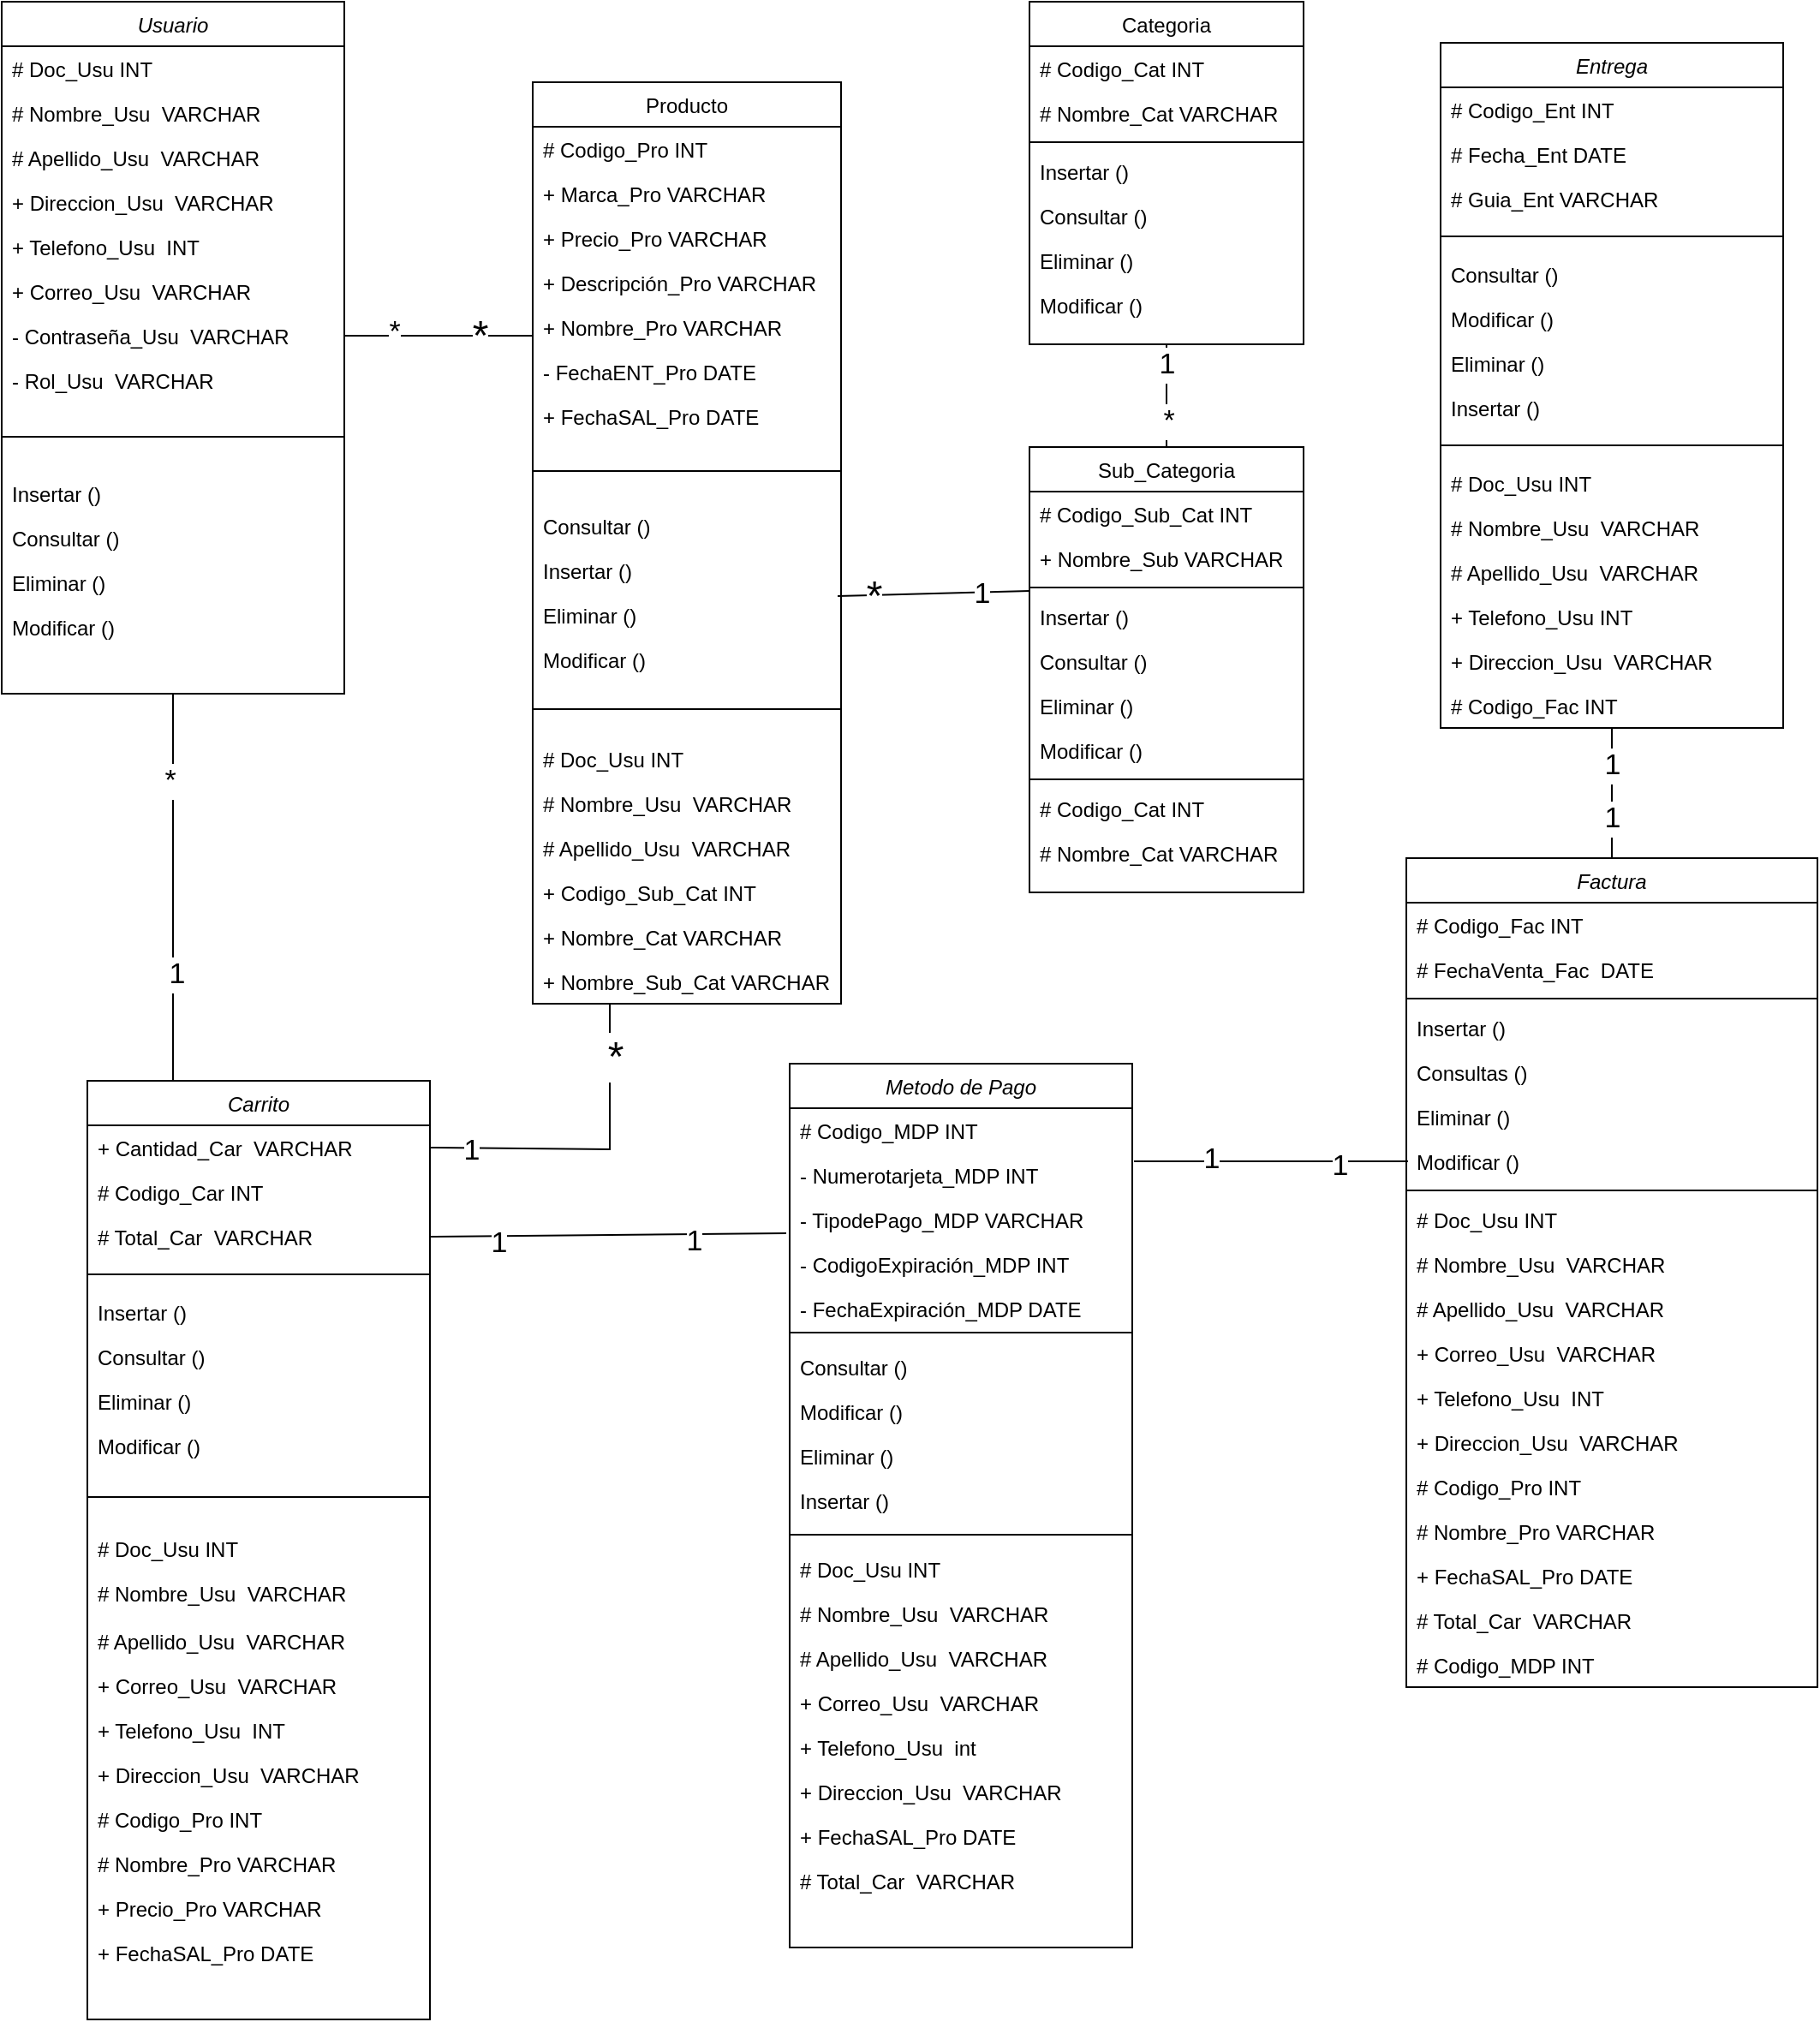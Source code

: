 <mxfile version="20.8.16" type="device"><diagram id="C5RBs43oDa-KdzZeNtuy" name="Page-1"><mxGraphModel dx="1418" dy="828" grid="1" gridSize="10" guides="1" tooltips="1" connect="1" arrows="1" fold="1" page="1" pageScale="1" pageWidth="2339" pageHeight="3300" math="0" shadow="0"><root><mxCell id="WIyWlLk6GJQsqaUBKTNV-0"/><mxCell id="WIyWlLk6GJQsqaUBKTNV-1" parent="WIyWlLk6GJQsqaUBKTNV-0"/><mxCell id="zkfFHV4jXpPFQw0GAbJ--0" value="Usuario" style="swimlane;fontStyle=2;align=center;verticalAlign=top;childLayout=stackLayout;horizontal=1;startSize=26;horizontalStack=0;resizeParent=1;resizeLast=0;collapsible=1;marginBottom=0;rounded=0;shadow=0;strokeWidth=1;" parent="WIyWlLk6GJQsqaUBKTNV-1" vertex="1"><mxGeometry x="60" y="10" width="200" height="404" as="geometry"><mxRectangle x="230" y="140" width="160" height="26" as="alternateBounds"/></mxGeometry></mxCell><mxCell id="zkfFHV4jXpPFQw0GAbJ--1" value="# Doc_Usu INT" style="text;align=left;verticalAlign=top;spacingLeft=4;spacingRight=4;overflow=hidden;rotatable=0;points=[[0,0.5],[1,0.5]];portConstraint=eastwest;" parent="zkfFHV4jXpPFQw0GAbJ--0" vertex="1"><mxGeometry y="26" width="200" height="26" as="geometry"/></mxCell><mxCell id="jOX8B1E6yKh5dsAMCE3R-0" value="# Nombre_Usu  VARCHAR" style="text;align=left;verticalAlign=top;spacingLeft=4;spacingRight=4;overflow=hidden;rotatable=0;points=[[0,0.5],[1,0.5]];portConstraint=eastwest;rounded=0;shadow=0;html=0;" parent="zkfFHV4jXpPFQw0GAbJ--0" vertex="1"><mxGeometry y="52" width="200" height="26" as="geometry"/></mxCell><mxCell id="zkfFHV4jXpPFQw0GAbJ--2" value="# Apellido_Usu  VARCHAR" style="text;align=left;verticalAlign=top;spacingLeft=4;spacingRight=4;overflow=hidden;rotatable=0;points=[[0,0.5],[1,0.5]];portConstraint=eastwest;rounded=0;shadow=0;html=0;" parent="zkfFHV4jXpPFQw0GAbJ--0" vertex="1"><mxGeometry y="78" width="200" height="26" as="geometry"/></mxCell><mxCell id="jOX8B1E6yKh5dsAMCE3R-1" value="+ Direccion_Usu  VARCHAR" style="text;align=left;verticalAlign=top;spacingLeft=4;spacingRight=4;overflow=hidden;rotatable=0;points=[[0,0.5],[1,0.5]];portConstraint=eastwest;rounded=0;shadow=0;html=0;" parent="zkfFHV4jXpPFQw0GAbJ--0" vertex="1"><mxGeometry y="104" width="200" height="26" as="geometry"/></mxCell><mxCell id="jOX8B1E6yKh5dsAMCE3R-9" value="+ Telefono_Usu  INT" style="text;align=left;verticalAlign=top;spacingLeft=4;spacingRight=4;overflow=hidden;rotatable=0;points=[[0,0.5],[1,0.5]];portConstraint=eastwest;rounded=0;shadow=0;html=0;" parent="zkfFHV4jXpPFQw0GAbJ--0" vertex="1"><mxGeometry y="130" width="200" height="26" as="geometry"/></mxCell><mxCell id="jOX8B1E6yKh5dsAMCE3R-6" value="+ Correo_Usu  VARCHAR" style="text;align=left;verticalAlign=top;spacingLeft=4;spacingRight=4;overflow=hidden;rotatable=0;points=[[0,0.5],[1,0.5]];portConstraint=eastwest;rounded=0;shadow=0;html=0;" parent="zkfFHV4jXpPFQw0GAbJ--0" vertex="1"><mxGeometry y="156" width="200" height="26" as="geometry"/></mxCell><mxCell id="jOX8B1E6yKh5dsAMCE3R-8" value="- Contraseña_Usu  VARCHAR" style="text;align=left;verticalAlign=top;spacingLeft=4;spacingRight=4;overflow=hidden;rotatable=0;points=[[0,0.5],[1,0.5]];portConstraint=eastwest;rounded=0;shadow=0;html=0;" parent="zkfFHV4jXpPFQw0GAbJ--0" vertex="1"><mxGeometry y="182" width="200" height="26" as="geometry"/></mxCell><mxCell id="jOX8B1E6yKh5dsAMCE3R-7" value="- Rol_Usu  VARCHAR" style="text;align=left;verticalAlign=top;spacingLeft=4;spacingRight=4;overflow=hidden;rotatable=0;points=[[0,0.5],[1,0.5]];portConstraint=eastwest;rounded=0;shadow=0;html=0;" parent="zkfFHV4jXpPFQw0GAbJ--0" vertex="1"><mxGeometry y="208" width="200" height="26" as="geometry"/></mxCell><mxCell id="zkfFHV4jXpPFQw0GAbJ--4" value="" style="line;html=1;strokeWidth=1;align=left;verticalAlign=middle;spacingTop=-1;spacingLeft=3;spacingRight=3;rotatable=0;labelPosition=right;points=[];portConstraint=eastwest;" parent="zkfFHV4jXpPFQw0GAbJ--0" vertex="1"><mxGeometry y="234" width="200" height="40" as="geometry"/></mxCell><mxCell id="jOX8B1E6yKh5dsAMCE3R-17" value="Insertar ()" style="text;align=left;verticalAlign=top;spacingLeft=4;spacingRight=4;overflow=hidden;rotatable=0;points=[[0,0.5],[1,0.5]];portConstraint=eastwest;rounded=0;shadow=0;html=0;" parent="zkfFHV4jXpPFQw0GAbJ--0" vertex="1"><mxGeometry y="274" width="200" height="26" as="geometry"/></mxCell><mxCell id="jOX8B1E6yKh5dsAMCE3R-18" value="Consultar ()" style="text;align=left;verticalAlign=top;spacingLeft=4;spacingRight=4;overflow=hidden;rotatable=0;points=[[0,0.5],[1,0.5]];portConstraint=eastwest;rounded=0;shadow=0;html=0;" parent="zkfFHV4jXpPFQw0GAbJ--0" vertex="1"><mxGeometry y="300" width="200" height="26" as="geometry"/></mxCell><mxCell id="jOX8B1E6yKh5dsAMCE3R-15" value="Eliminar ()" style="text;align=left;verticalAlign=top;spacingLeft=4;spacingRight=4;overflow=hidden;rotatable=0;points=[[0,0.5],[1,0.5]];portConstraint=eastwest;rounded=0;shadow=0;html=0;" parent="zkfFHV4jXpPFQw0GAbJ--0" vertex="1"><mxGeometry y="326" width="200" height="26" as="geometry"/></mxCell><mxCell id="jOX8B1E6yKh5dsAMCE3R-16" value="Modificar ()" style="text;align=left;verticalAlign=top;spacingLeft=4;spacingRight=4;overflow=hidden;rotatable=0;points=[[0,0.5],[1,0.5]];portConstraint=eastwest;rounded=0;shadow=0;html=0;" parent="zkfFHV4jXpPFQw0GAbJ--0" vertex="1"><mxGeometry y="352" width="200" height="26" as="geometry"/></mxCell><mxCell id="zkfFHV4jXpPFQw0GAbJ--17" value="Sub_Categoria" style="swimlane;fontStyle=0;align=center;verticalAlign=top;childLayout=stackLayout;horizontal=1;startSize=26;horizontalStack=0;resizeParent=1;resizeLast=0;collapsible=1;marginBottom=0;rounded=0;shadow=0;strokeWidth=1;" parent="WIyWlLk6GJQsqaUBKTNV-1" vertex="1"><mxGeometry x="660" y="270" width="160" height="260" as="geometry"><mxRectangle x="550" y="140" width="160" height="26" as="alternateBounds"/></mxGeometry></mxCell><mxCell id="zkfFHV4jXpPFQw0GAbJ--18" value="# Codigo_Sub_Cat INT" style="text;align=left;verticalAlign=top;spacingLeft=4;spacingRight=4;overflow=hidden;rotatable=0;points=[[0,0.5],[1,0.5]];portConstraint=eastwest;" parent="zkfFHV4jXpPFQw0GAbJ--17" vertex="1"><mxGeometry y="26" width="160" height="26" as="geometry"/></mxCell><mxCell id="zkfFHV4jXpPFQw0GAbJ--19" value="+ Nombre_Sub VARCHAR" style="text;align=left;verticalAlign=top;spacingLeft=4;spacingRight=4;overflow=hidden;rotatable=0;points=[[0,0.5],[1,0.5]];portConstraint=eastwest;rounded=0;shadow=0;html=0;" parent="zkfFHV4jXpPFQw0GAbJ--17" vertex="1"><mxGeometry y="52" width="160" height="26" as="geometry"/></mxCell><mxCell id="zkfFHV4jXpPFQw0GAbJ--23" value="" style="line;html=1;strokeWidth=1;align=left;verticalAlign=middle;spacingTop=-1;spacingLeft=3;spacingRight=3;rotatable=0;labelPosition=right;points=[];portConstraint=eastwest;" parent="zkfFHV4jXpPFQw0GAbJ--17" vertex="1"><mxGeometry y="78" width="160" height="8" as="geometry"/></mxCell><mxCell id="zkfFHV4jXpPFQw0GAbJ--24" value="Insertar ()" style="text;align=left;verticalAlign=top;spacingLeft=4;spacingRight=4;overflow=hidden;rotatable=0;points=[[0,0.5],[1,0.5]];portConstraint=eastwest;" parent="zkfFHV4jXpPFQw0GAbJ--17" vertex="1"><mxGeometry y="86" width="160" height="26" as="geometry"/></mxCell><mxCell id="zkfFHV4jXpPFQw0GAbJ--25" value="Consultar ()" style="text;align=left;verticalAlign=top;spacingLeft=4;spacingRight=4;overflow=hidden;rotatable=0;points=[[0,0.5],[1,0.5]];portConstraint=eastwest;" parent="zkfFHV4jXpPFQw0GAbJ--17" vertex="1"><mxGeometry y="112" width="160" height="26" as="geometry"/></mxCell><mxCell id="jOX8B1E6yKh5dsAMCE3R-20" value="Eliminar ()" style="text;align=left;verticalAlign=top;spacingLeft=4;spacingRight=4;overflow=hidden;rotatable=0;points=[[0,0.5],[1,0.5]];portConstraint=eastwest;" parent="zkfFHV4jXpPFQw0GAbJ--17" vertex="1"><mxGeometry y="138" width="160" height="26" as="geometry"/></mxCell><mxCell id="jOX8B1E6yKh5dsAMCE3R-21" value="Modificar ()" style="text;align=left;verticalAlign=top;spacingLeft=4;spacingRight=4;overflow=hidden;rotatable=0;points=[[0,0.5],[1,0.5]];portConstraint=eastwest;" parent="zkfFHV4jXpPFQw0GAbJ--17" vertex="1"><mxGeometry y="164" width="160" height="26" as="geometry"/></mxCell><mxCell id="jOX8B1E6yKh5dsAMCE3R-244" value="" style="line;html=1;strokeWidth=1;align=left;verticalAlign=middle;spacingTop=-1;spacingLeft=3;spacingRight=3;rotatable=0;labelPosition=right;points=[];portConstraint=eastwest;" parent="zkfFHV4jXpPFQw0GAbJ--17" vertex="1"><mxGeometry y="190" width="160" height="8" as="geometry"/></mxCell><mxCell id="jOX8B1E6yKh5dsAMCE3R-250" value="# Codigo_Cat INT" style="text;align=left;verticalAlign=top;spacingLeft=4;spacingRight=4;overflow=hidden;rotatable=0;points=[[0,0.5],[1,0.5]];portConstraint=eastwest;" parent="zkfFHV4jXpPFQw0GAbJ--17" vertex="1"><mxGeometry y="198" width="160" height="26" as="geometry"/></mxCell><mxCell id="jOX8B1E6yKh5dsAMCE3R-251" value="# Nombre_Cat VARCHAR" style="text;align=left;verticalAlign=top;spacingLeft=4;spacingRight=4;overflow=hidden;rotatable=0;points=[[0,0.5],[1,0.5]];portConstraint=eastwest;rounded=0;shadow=0;html=0;" parent="zkfFHV4jXpPFQw0GAbJ--17" vertex="1"><mxGeometry y="224" width="160" height="26" as="geometry"/></mxCell><mxCell id="jOX8B1E6yKh5dsAMCE3R-23" value="Producto" style="swimlane;fontStyle=0;align=center;verticalAlign=top;childLayout=stackLayout;horizontal=1;startSize=26;horizontalStack=0;resizeParent=1;resizeLast=0;collapsible=1;marginBottom=0;rounded=0;shadow=0;strokeWidth=1;" parent="WIyWlLk6GJQsqaUBKTNV-1" vertex="1"><mxGeometry x="370" y="57" width="180" height="538" as="geometry"><mxRectangle x="550" y="140" width="160" height="26" as="alternateBounds"/></mxGeometry></mxCell><mxCell id="jOX8B1E6yKh5dsAMCE3R-24" value="# Codigo_Pro INT" style="text;align=left;verticalAlign=top;spacingLeft=4;spacingRight=4;overflow=hidden;rotatable=0;points=[[0,0.5],[1,0.5]];portConstraint=eastwest;" parent="jOX8B1E6yKh5dsAMCE3R-23" vertex="1"><mxGeometry y="26" width="180" height="26" as="geometry"/></mxCell><mxCell id="jOX8B1E6yKh5dsAMCE3R-25" value="+ Marca_Pro VARCHAR" style="text;align=left;verticalAlign=top;spacingLeft=4;spacingRight=4;overflow=hidden;rotatable=0;points=[[0,0.5],[1,0.5]];portConstraint=eastwest;rounded=0;shadow=0;html=0;" parent="jOX8B1E6yKh5dsAMCE3R-23" vertex="1"><mxGeometry y="52" width="180" height="26" as="geometry"/></mxCell><mxCell id="jOX8B1E6yKh5dsAMCE3R-132" value="+ Precio_Pro VARCHAR" style="text;align=left;verticalAlign=top;spacingLeft=4;spacingRight=4;overflow=hidden;rotatable=0;points=[[0,0.5],[1,0.5]];portConstraint=eastwest;rounded=0;shadow=0;html=0;" parent="jOX8B1E6yKh5dsAMCE3R-23" vertex="1"><mxGeometry y="78" width="180" height="26" as="geometry"/></mxCell><mxCell id="jOX8B1E6yKh5dsAMCE3R-133" value="+ Descripción_Pro VARCHAR" style="text;align=left;verticalAlign=top;spacingLeft=4;spacingRight=4;overflow=hidden;rotatable=0;points=[[0,0.5],[1,0.5]];portConstraint=eastwest;rounded=0;shadow=0;html=0;" parent="jOX8B1E6yKh5dsAMCE3R-23" vertex="1"><mxGeometry y="104" width="180" height="26" as="geometry"/></mxCell><mxCell id="8CnTDP2FAJpPbmEVU6To-8" value="+ Nombre_Pro VARCHAR" style="text;align=left;verticalAlign=top;spacingLeft=4;spacingRight=4;overflow=hidden;rotatable=0;points=[[0,0.5],[1,0.5]];portConstraint=eastwest;rounded=0;shadow=0;html=0;" vertex="1" parent="jOX8B1E6yKh5dsAMCE3R-23"><mxGeometry y="130" width="180" height="26" as="geometry"/></mxCell><mxCell id="8CnTDP2FAJpPbmEVU6To-9" value="- FechaENT_Pro DATE" style="text;align=left;verticalAlign=top;spacingLeft=4;spacingRight=4;overflow=hidden;rotatable=0;points=[[0,0.5],[1,0.5]];portConstraint=eastwest;rounded=0;shadow=0;html=0;" vertex="1" parent="jOX8B1E6yKh5dsAMCE3R-23"><mxGeometry y="156" width="180" height="26" as="geometry"/></mxCell><mxCell id="8CnTDP2FAJpPbmEVU6To-13" value="+ FechaSAL_Pro DATE" style="text;align=left;verticalAlign=top;spacingLeft=4;spacingRight=4;overflow=hidden;rotatable=0;points=[[0,0.5],[1,0.5]];portConstraint=eastwest;rounded=0;shadow=0;html=0;" vertex="1" parent="jOX8B1E6yKh5dsAMCE3R-23"><mxGeometry y="182" width="180" height="26" as="geometry"/></mxCell><mxCell id="jOX8B1E6yKh5dsAMCE3R-27" value="" style="line;html=1;strokeWidth=1;align=left;verticalAlign=middle;spacingTop=-1;spacingLeft=3;spacingRight=3;rotatable=0;labelPosition=right;points=[];portConstraint=eastwest;" parent="jOX8B1E6yKh5dsAMCE3R-23" vertex="1"><mxGeometry y="208" width="180" height="38" as="geometry"/></mxCell><mxCell id="jOX8B1E6yKh5dsAMCE3R-28" value="Consultar ()" style="text;align=left;verticalAlign=top;spacingLeft=4;spacingRight=4;overflow=hidden;rotatable=0;points=[[0,0.5],[1,0.5]];portConstraint=eastwest;" parent="jOX8B1E6yKh5dsAMCE3R-23" vertex="1"><mxGeometry y="246" width="180" height="26" as="geometry"/></mxCell><mxCell id="jOX8B1E6yKh5dsAMCE3R-134" value="Insertar ()" style="text;align=left;verticalAlign=top;spacingLeft=4;spacingRight=4;overflow=hidden;rotatable=0;points=[[0,0.5],[1,0.5]];portConstraint=eastwest;rounded=0;shadow=0;html=0;" parent="jOX8B1E6yKh5dsAMCE3R-23" vertex="1"><mxGeometry y="272" width="180" height="26" as="geometry"/></mxCell><mxCell id="jOX8B1E6yKh5dsAMCE3R-135" value="Eliminar ()" style="text;align=left;verticalAlign=top;spacingLeft=4;spacingRight=4;overflow=hidden;rotatable=0;points=[[0,0.5],[1,0.5]];portConstraint=eastwest;rounded=0;shadow=0;html=0;" parent="jOX8B1E6yKh5dsAMCE3R-23" vertex="1"><mxGeometry y="298" width="180" height="26" as="geometry"/></mxCell><mxCell id="jOX8B1E6yKh5dsAMCE3R-47" value="Modificar ()" style="text;align=left;verticalAlign=top;spacingLeft=4;spacingRight=4;overflow=hidden;rotatable=0;points=[[0,0.5],[1,0.5]];portConstraint=eastwest;rounded=0;shadow=0;html=0;" parent="jOX8B1E6yKh5dsAMCE3R-23" vertex="1"><mxGeometry y="324" width="180" height="26" as="geometry"/></mxCell><mxCell id="jOX8B1E6yKh5dsAMCE3R-231" value="" style="line;html=1;strokeWidth=1;align=left;verticalAlign=middle;spacingTop=-1;spacingLeft=3;spacingRight=3;rotatable=0;labelPosition=right;points=[];portConstraint=eastwest;" parent="jOX8B1E6yKh5dsAMCE3R-23" vertex="1"><mxGeometry y="350" width="180" height="32" as="geometry"/></mxCell><mxCell id="jOX8B1E6yKh5dsAMCE3R-255" value="# Doc_Usu INT" style="text;align=left;verticalAlign=top;spacingLeft=4;spacingRight=4;overflow=hidden;rotatable=0;points=[[0,0.5],[1,0.5]];portConstraint=eastwest;" parent="jOX8B1E6yKh5dsAMCE3R-23" vertex="1"><mxGeometry y="382" width="180" height="26" as="geometry"/></mxCell><mxCell id="8CnTDP2FAJpPbmEVU6To-5" value="# Nombre_Usu  VARCHAR" style="text;align=left;verticalAlign=top;spacingLeft=4;spacingRight=4;overflow=hidden;rotatable=0;points=[[0,0.5],[1,0.5]];portConstraint=eastwest;rounded=0;shadow=0;html=0;" vertex="1" parent="jOX8B1E6yKh5dsAMCE3R-23"><mxGeometry y="408" width="180" height="26" as="geometry"/></mxCell><mxCell id="8CnTDP2FAJpPbmEVU6To-6" value="# Apellido_Usu  VARCHAR" style="text;align=left;verticalAlign=top;spacingLeft=4;spacingRight=4;overflow=hidden;rotatable=0;points=[[0,0.5],[1,0.5]];portConstraint=eastwest;rounded=0;shadow=0;html=0;" vertex="1" parent="jOX8B1E6yKh5dsAMCE3R-23"><mxGeometry y="434" width="180" height="26" as="geometry"/></mxCell><mxCell id="jOX8B1E6yKh5dsAMCE3R-252" value="+ Codigo_Sub_Cat INT" style="text;align=left;verticalAlign=top;spacingLeft=4;spacingRight=4;overflow=hidden;rotatable=0;points=[[0,0.5],[1,0.5]];portConstraint=eastwest;" parent="jOX8B1E6yKh5dsAMCE3R-23" vertex="1"><mxGeometry y="460" width="180" height="26" as="geometry"/></mxCell><mxCell id="8CnTDP2FAJpPbmEVU6To-3" value="+ Nombre_Cat VARCHAR" style="text;align=left;verticalAlign=top;spacingLeft=4;spacingRight=4;overflow=hidden;rotatable=0;points=[[0,0.5],[1,0.5]];portConstraint=eastwest;rounded=0;shadow=0;html=0;" vertex="1" parent="jOX8B1E6yKh5dsAMCE3R-23"><mxGeometry y="486" width="180" height="26" as="geometry"/></mxCell><mxCell id="jOX8B1E6yKh5dsAMCE3R-253" value="+ Nombre_Sub_Cat VARCHAR" style="text;align=left;verticalAlign=top;spacingLeft=4;spacingRight=4;overflow=hidden;rotatable=0;points=[[0,0.5],[1,0.5]];portConstraint=eastwest;rounded=0;shadow=0;html=0;" parent="jOX8B1E6yKh5dsAMCE3R-23" vertex="1"><mxGeometry y="512" width="180" height="26" as="geometry"/></mxCell><mxCell id="jOX8B1E6yKh5dsAMCE3R-33" value="Carrito" style="swimlane;fontStyle=2;align=center;verticalAlign=top;childLayout=stackLayout;horizontal=1;startSize=26;horizontalStack=0;resizeParent=1;resizeLast=0;collapsible=1;marginBottom=0;rounded=0;shadow=0;strokeWidth=1;" parent="WIyWlLk6GJQsqaUBKTNV-1" vertex="1"><mxGeometry x="110" y="640" width="200" height="548" as="geometry"><mxRectangle x="230" y="140" width="160" height="26" as="alternateBounds"/></mxGeometry></mxCell><mxCell id="jOX8B1E6yKh5dsAMCE3R-37" value="+ Cantidad_Car  VARCHAR" style="text;align=left;verticalAlign=top;spacingLeft=4;spacingRight=4;overflow=hidden;rotatable=0;points=[[0,0.5],[1,0.5]];portConstraint=eastwest;rounded=0;shadow=0;html=0;" parent="jOX8B1E6yKh5dsAMCE3R-33" vertex="1"><mxGeometry y="26" width="200" height="26" as="geometry"/></mxCell><mxCell id="jOX8B1E6yKh5dsAMCE3R-34" value="# Codigo_Car INT" style="text;align=left;verticalAlign=top;spacingLeft=4;spacingRight=4;overflow=hidden;rotatable=0;points=[[0,0.5],[1,0.5]];portConstraint=eastwest;" parent="jOX8B1E6yKh5dsAMCE3R-33" vertex="1"><mxGeometry y="52" width="200" height="26" as="geometry"/></mxCell><mxCell id="jOX8B1E6yKh5dsAMCE3R-38" value="# Total_Car  VARCHAR" style="text;align=left;verticalAlign=top;spacingLeft=4;spacingRight=4;overflow=hidden;rotatable=0;points=[[0,0.5],[1,0.5]];portConstraint=eastwest;rounded=0;shadow=0;html=0;" parent="jOX8B1E6yKh5dsAMCE3R-33" vertex="1"><mxGeometry y="78" width="200" height="26" as="geometry"/></mxCell><mxCell id="jOX8B1E6yKh5dsAMCE3R-42" value="" style="line;html=1;strokeWidth=1;align=left;verticalAlign=middle;spacingTop=-1;spacingLeft=3;spacingRight=3;rotatable=0;labelPosition=right;points=[];portConstraint=eastwest;" parent="jOX8B1E6yKh5dsAMCE3R-33" vertex="1"><mxGeometry y="104" width="200" height="18" as="geometry"/></mxCell><mxCell id="jOX8B1E6yKh5dsAMCE3R-43" value="Insertar ()" style="text;align=left;verticalAlign=top;spacingLeft=4;spacingRight=4;overflow=hidden;rotatable=0;points=[[0,0.5],[1,0.5]];portConstraint=eastwest;rounded=0;shadow=0;html=0;" parent="jOX8B1E6yKh5dsAMCE3R-33" vertex="1"><mxGeometry y="122" width="200" height="26" as="geometry"/></mxCell><mxCell id="jOX8B1E6yKh5dsAMCE3R-44" value="Consultar ()" style="text;align=left;verticalAlign=top;spacingLeft=4;spacingRight=4;overflow=hidden;rotatable=0;points=[[0,0.5],[1,0.5]];portConstraint=eastwest;rounded=0;shadow=0;html=0;" parent="jOX8B1E6yKh5dsAMCE3R-33" vertex="1"><mxGeometry y="148" width="200" height="26" as="geometry"/></mxCell><mxCell id="jOX8B1E6yKh5dsAMCE3R-45" value="Eliminar ()" style="text;align=left;verticalAlign=top;spacingLeft=4;spacingRight=4;overflow=hidden;rotatable=0;points=[[0,0.5],[1,0.5]];portConstraint=eastwest;rounded=0;shadow=0;html=0;" parent="jOX8B1E6yKh5dsAMCE3R-33" vertex="1"><mxGeometry y="174" width="200" height="26" as="geometry"/></mxCell><mxCell id="jOX8B1E6yKh5dsAMCE3R-148" value="Modificar ()" style="text;align=left;verticalAlign=top;spacingLeft=4;spacingRight=4;overflow=hidden;rotatable=0;points=[[0,0.5],[1,0.5]];portConstraint=eastwest;rounded=0;shadow=0;html=0;" parent="jOX8B1E6yKh5dsAMCE3R-33" vertex="1"><mxGeometry y="200" width="200" height="26" as="geometry"/></mxCell><mxCell id="jOX8B1E6yKh5dsAMCE3R-202" value="" style="line;html=1;strokeWidth=1;align=left;verticalAlign=middle;spacingTop=-1;spacingLeft=3;spacingRight=3;rotatable=0;labelPosition=right;points=[];portConstraint=eastwest;" parent="jOX8B1E6yKh5dsAMCE3R-33" vertex="1"><mxGeometry y="226" width="200" height="34" as="geometry"/></mxCell><mxCell id="jOX8B1E6yKh5dsAMCE3R-261" value="# Doc_Usu INT" style="text;align=left;verticalAlign=top;spacingLeft=4;spacingRight=4;overflow=hidden;rotatable=0;points=[[0,0.5],[1,0.5]];portConstraint=eastwest;" parent="jOX8B1E6yKh5dsAMCE3R-33" vertex="1"><mxGeometry y="260" width="200" height="26" as="geometry"/></mxCell><mxCell id="jOX8B1E6yKh5dsAMCE3R-206" value="# Nombre_Usu  VARCHAR" style="text;align=left;verticalAlign=top;spacingLeft=4;spacingRight=4;overflow=hidden;rotatable=0;points=[[0,0.5],[1,0.5]];portConstraint=eastwest;rounded=0;shadow=0;html=0;" parent="jOX8B1E6yKh5dsAMCE3R-33" vertex="1"><mxGeometry y="286" width="200" height="26" as="geometry"/></mxCell><mxCell id="jOX8B1E6yKh5dsAMCE3R-161" value="  " style="text;align=left;verticalAlign=top;spacingLeft=4;spacingRight=4;overflow=hidden;rotatable=0;points=[[0,0.5],[1,0.5]];portConstraint=eastwest;rounded=0;shadow=0;html=0;" parent="jOX8B1E6yKh5dsAMCE3R-33" vertex="1"><mxGeometry y="312" width="200" height="2" as="geometry"/></mxCell><mxCell id="jOX8B1E6yKh5dsAMCE3R-207" value="# Apellido_Usu  VARCHAR" style="text;align=left;verticalAlign=top;spacingLeft=4;spacingRight=4;overflow=hidden;rotatable=0;points=[[0,0.5],[1,0.5]];portConstraint=eastwest;rounded=0;shadow=0;html=0;" parent="jOX8B1E6yKh5dsAMCE3R-33" vertex="1"><mxGeometry y="314" width="200" height="26" as="geometry"/></mxCell><mxCell id="jOX8B1E6yKh5dsAMCE3R-210" value="+ Correo_Usu  VARCHAR" style="text;align=left;verticalAlign=top;spacingLeft=4;spacingRight=4;overflow=hidden;rotatable=0;points=[[0,0.5],[1,0.5]];portConstraint=eastwest;rounded=0;shadow=0;html=0;" parent="jOX8B1E6yKh5dsAMCE3R-33" vertex="1"><mxGeometry y="340" width="200" height="26" as="geometry"/></mxCell><mxCell id="jOX8B1E6yKh5dsAMCE3R-209" value="+ Telefono_Usu  INT" style="text;align=left;verticalAlign=top;spacingLeft=4;spacingRight=4;overflow=hidden;rotatable=0;points=[[0,0.5],[1,0.5]];portConstraint=eastwest;rounded=0;shadow=0;html=0;" parent="jOX8B1E6yKh5dsAMCE3R-33" vertex="1"><mxGeometry y="366" width="200" height="26" as="geometry"/></mxCell><mxCell id="jOX8B1E6yKh5dsAMCE3R-208" value="+ Direccion_Usu  VARCHAR" style="text;align=left;verticalAlign=top;spacingLeft=4;spacingRight=4;overflow=hidden;rotatable=0;points=[[0,0.5],[1,0.5]];portConstraint=eastwest;rounded=0;shadow=0;html=0;" parent="jOX8B1E6yKh5dsAMCE3R-33" vertex="1"><mxGeometry y="392" width="200" height="26" as="geometry"/></mxCell><mxCell id="8CnTDP2FAJpPbmEVU6To-0" value="# Codigo_Pro INT" style="text;align=left;verticalAlign=top;spacingLeft=4;spacingRight=4;overflow=hidden;rotatable=0;points=[[0,0.5],[1,0.5]];portConstraint=eastwest;" vertex="1" parent="jOX8B1E6yKh5dsAMCE3R-33"><mxGeometry y="418" width="200" height="26" as="geometry"/></mxCell><mxCell id="jOX8B1E6yKh5dsAMCE3R-223" value="# Nombre_Pro VARCHAR" style="text;align=left;verticalAlign=top;spacingLeft=4;spacingRight=4;overflow=hidden;rotatable=0;points=[[0,0.5],[1,0.5]];portConstraint=eastwest;rounded=0;shadow=0;html=0;" parent="jOX8B1E6yKh5dsAMCE3R-33" vertex="1"><mxGeometry y="444" width="200" height="26" as="geometry"/></mxCell><mxCell id="jOX8B1E6yKh5dsAMCE3R-222" value="+ Precio_Pro VARCHAR" style="text;align=left;verticalAlign=top;spacingLeft=4;spacingRight=4;overflow=hidden;rotatable=0;points=[[0,0.5],[1,0.5]];portConstraint=eastwest;rounded=0;shadow=0;html=0;" parent="jOX8B1E6yKh5dsAMCE3R-33" vertex="1"><mxGeometry y="470" width="200" height="26" as="geometry"/></mxCell><mxCell id="8CnTDP2FAJpPbmEVU6To-14" value="+ FechaSAL_Pro DATE" style="text;align=left;verticalAlign=top;spacingLeft=4;spacingRight=4;overflow=hidden;rotatable=0;points=[[0,0.5],[1,0.5]];portConstraint=eastwest;rounded=0;shadow=0;html=0;" vertex="1" parent="jOX8B1E6yKh5dsAMCE3R-33"><mxGeometry y="496" width="200" height="26" as="geometry"/></mxCell><mxCell id="jOX8B1E6yKh5dsAMCE3R-48" value="Factura" style="swimlane;fontStyle=2;align=center;verticalAlign=top;childLayout=stackLayout;horizontal=1;startSize=26;horizontalStack=0;resizeParent=1;resizeLast=0;collapsible=1;marginBottom=0;rounded=0;shadow=0;strokeWidth=1;" parent="WIyWlLk6GJQsqaUBKTNV-1" vertex="1"><mxGeometry x="880" y="510" width="240" height="484" as="geometry"><mxRectangle x="230" y="140" width="160" height="26" as="alternateBounds"/></mxGeometry></mxCell><mxCell id="jOX8B1E6yKh5dsAMCE3R-49" value="# Codigo_Fac INT" style="text;align=left;verticalAlign=top;spacingLeft=4;spacingRight=4;overflow=hidden;rotatable=0;points=[[0,0.5],[1,0.5]];portConstraint=eastwest;" parent="jOX8B1E6yKh5dsAMCE3R-48" vertex="1"><mxGeometry y="26" width="240" height="26" as="geometry"/></mxCell><mxCell id="jOX8B1E6yKh5dsAMCE3R-50" value="# FechaVenta_Fac  DATE" style="text;align=left;verticalAlign=top;spacingLeft=4;spacingRight=4;overflow=hidden;rotatable=0;points=[[0,0.5],[1,0.5]];portConstraint=eastwest;rounded=0;shadow=0;html=0;" parent="jOX8B1E6yKh5dsAMCE3R-48" vertex="1"><mxGeometry y="52" width="240" height="26" as="geometry"/></mxCell><mxCell id="jOX8B1E6yKh5dsAMCE3R-55" value="" style="line;html=1;strokeWidth=1;align=left;verticalAlign=middle;spacingTop=-1;spacingLeft=3;spacingRight=3;rotatable=0;labelPosition=right;points=[];portConstraint=eastwest;" parent="jOX8B1E6yKh5dsAMCE3R-48" vertex="1"><mxGeometry y="78" width="240" height="8" as="geometry"/></mxCell><mxCell id="jOX8B1E6yKh5dsAMCE3R-56" value="Insertar ()" style="text;align=left;verticalAlign=top;spacingLeft=4;spacingRight=4;overflow=hidden;rotatable=0;points=[[0,0.5],[1,0.5]];portConstraint=eastwest;rounded=0;shadow=0;html=0;" parent="jOX8B1E6yKh5dsAMCE3R-48" vertex="1"><mxGeometry y="86" width="240" height="26" as="geometry"/></mxCell><mxCell id="jOX8B1E6yKh5dsAMCE3R-57" value="Consultas ()" style="text;align=left;verticalAlign=top;spacingLeft=4;spacingRight=4;overflow=hidden;rotatable=0;points=[[0,0.5],[1,0.5]];portConstraint=eastwest;rounded=0;shadow=0;html=0;" parent="jOX8B1E6yKh5dsAMCE3R-48" vertex="1"><mxGeometry y="112" width="240" height="26" as="geometry"/></mxCell><mxCell id="jOX8B1E6yKh5dsAMCE3R-58" value="Eliminar ()" style="text;align=left;verticalAlign=top;spacingLeft=4;spacingRight=4;overflow=hidden;rotatable=0;points=[[0,0.5],[1,0.5]];portConstraint=eastwest;rounded=0;shadow=0;html=0;" parent="jOX8B1E6yKh5dsAMCE3R-48" vertex="1"><mxGeometry y="138" width="240" height="26" as="geometry"/></mxCell><mxCell id="jOX8B1E6yKh5dsAMCE3R-59" value="Modificar ()" style="text;align=left;verticalAlign=top;spacingLeft=4;spacingRight=4;overflow=hidden;rotatable=0;points=[[0,0.5],[1,0.5]];portConstraint=eastwest;rounded=0;shadow=0;html=0;" parent="jOX8B1E6yKh5dsAMCE3R-48" vertex="1"><mxGeometry y="164" width="240" height="26" as="geometry"/></mxCell><mxCell id="jOX8B1E6yKh5dsAMCE3R-178" value="" style="line;html=1;strokeWidth=1;align=left;verticalAlign=middle;spacingTop=-1;spacingLeft=3;spacingRight=3;rotatable=0;labelPosition=right;points=[];portConstraint=eastwest;" parent="jOX8B1E6yKh5dsAMCE3R-48" vertex="1"><mxGeometry y="190" width="240" height="8" as="geometry"/></mxCell><mxCell id="8CnTDP2FAJpPbmEVU6To-17" value="# Doc_Usu INT" style="text;align=left;verticalAlign=top;spacingLeft=4;spacingRight=4;overflow=hidden;rotatable=0;points=[[0,0.5],[1,0.5]];portConstraint=eastwest;" vertex="1" parent="jOX8B1E6yKh5dsAMCE3R-48"><mxGeometry y="198" width="240" height="26" as="geometry"/></mxCell><mxCell id="jOX8B1E6yKh5dsAMCE3R-216" value="# Nombre_Usu  VARCHAR" style="text;align=left;verticalAlign=top;spacingLeft=4;spacingRight=4;overflow=hidden;rotatable=0;points=[[0,0.5],[1,0.5]];portConstraint=eastwest;rounded=0;shadow=0;html=0;" parent="jOX8B1E6yKh5dsAMCE3R-48" vertex="1"><mxGeometry y="224" width="240" height="26" as="geometry"/></mxCell><mxCell id="jOX8B1E6yKh5dsAMCE3R-217" value="# Apellido_Usu  VARCHAR" style="text;align=left;verticalAlign=top;spacingLeft=4;spacingRight=4;overflow=hidden;rotatable=0;points=[[0,0.5],[1,0.5]];portConstraint=eastwest;rounded=0;shadow=0;html=0;" parent="jOX8B1E6yKh5dsAMCE3R-48" vertex="1"><mxGeometry y="250" width="240" height="26" as="geometry"/></mxCell><mxCell id="jOX8B1E6yKh5dsAMCE3R-220" value="+ Correo_Usu  VARCHAR" style="text;align=left;verticalAlign=top;spacingLeft=4;spacingRight=4;overflow=hidden;rotatable=0;points=[[0,0.5],[1,0.5]];portConstraint=eastwest;rounded=0;shadow=0;html=0;" parent="jOX8B1E6yKh5dsAMCE3R-48" vertex="1"><mxGeometry y="276" width="240" height="26" as="geometry"/></mxCell><mxCell id="jOX8B1E6yKh5dsAMCE3R-219" value="+ Telefono_Usu  INT" style="text;align=left;verticalAlign=top;spacingLeft=4;spacingRight=4;overflow=hidden;rotatable=0;points=[[0,0.5],[1,0.5]];portConstraint=eastwest;rounded=0;shadow=0;html=0;" parent="jOX8B1E6yKh5dsAMCE3R-48" vertex="1"><mxGeometry y="302" width="240" height="26" as="geometry"/></mxCell><mxCell id="jOX8B1E6yKh5dsAMCE3R-218" value="+ Direccion_Usu  VARCHAR" style="text;align=left;verticalAlign=top;spacingLeft=4;spacingRight=4;overflow=hidden;rotatable=0;points=[[0,0.5],[1,0.5]];portConstraint=eastwest;rounded=0;shadow=0;html=0;" parent="jOX8B1E6yKh5dsAMCE3R-48" vertex="1"><mxGeometry y="328" width="240" height="26" as="geometry"/></mxCell><mxCell id="8CnTDP2FAJpPbmEVU6To-1" value="# Codigo_Pro INT" style="text;align=left;verticalAlign=top;spacingLeft=4;spacingRight=4;overflow=hidden;rotatable=0;points=[[0,0.5],[1,0.5]];portConstraint=eastwest;" vertex="1" parent="jOX8B1E6yKh5dsAMCE3R-48"><mxGeometry y="354" width="240" height="26" as="geometry"/></mxCell><mxCell id="8CnTDP2FAJpPbmEVU6To-2" value="# Nombre_Pro VARCHAR" style="text;align=left;verticalAlign=top;spacingLeft=4;spacingRight=4;overflow=hidden;rotatable=0;points=[[0,0.5],[1,0.5]];portConstraint=eastwest;rounded=0;shadow=0;html=0;" vertex="1" parent="jOX8B1E6yKh5dsAMCE3R-48"><mxGeometry y="380" width="240" height="26" as="geometry"/></mxCell><mxCell id="jOX8B1E6yKh5dsAMCE3R-154" value="+ FechaSAL_Pro DATE" style="text;align=left;verticalAlign=top;spacingLeft=4;spacingRight=4;overflow=hidden;rotatable=0;points=[[0,0.5],[1,0.5]];portConstraint=eastwest;rounded=0;shadow=0;html=0;" parent="jOX8B1E6yKh5dsAMCE3R-48" vertex="1"><mxGeometry y="406" width="240" height="26" as="geometry"/></mxCell><mxCell id="jOX8B1E6yKh5dsAMCE3R-224" value="# Total_Car  VARCHAR" style="text;align=left;verticalAlign=top;spacingLeft=4;spacingRight=4;overflow=hidden;rotatable=0;points=[[0,0.5],[1,0.5]];portConstraint=eastwest;rounded=0;shadow=0;html=0;" parent="jOX8B1E6yKh5dsAMCE3R-48" vertex="1"><mxGeometry y="432" width="240" height="26" as="geometry"/></mxCell><mxCell id="8CnTDP2FAJpPbmEVU6To-16" value="# Codigo_MDP INT" style="text;align=left;verticalAlign=top;spacingLeft=4;spacingRight=4;overflow=hidden;rotatable=0;points=[[0,0.5],[1,0.5]];portConstraint=eastwest;" vertex="1" parent="jOX8B1E6yKh5dsAMCE3R-48"><mxGeometry y="458" width="240" height="26" as="geometry"/></mxCell><mxCell id="jOX8B1E6yKh5dsAMCE3R-75" value="Entrega" style="swimlane;fontStyle=2;align=center;verticalAlign=top;childLayout=stackLayout;horizontal=1;startSize=26;horizontalStack=0;resizeParent=1;resizeLast=0;collapsible=1;marginBottom=0;rounded=0;shadow=0;strokeWidth=1;" parent="WIyWlLk6GJQsqaUBKTNV-1" vertex="1"><mxGeometry x="900" y="34" width="200" height="400" as="geometry"><mxRectangle x="230" y="140" width="160" height="26" as="alternateBounds"/></mxGeometry></mxCell><mxCell id="jOX8B1E6yKh5dsAMCE3R-76" value="# Codigo_Ent INT" style="text;align=left;verticalAlign=top;spacingLeft=4;spacingRight=4;overflow=hidden;rotatable=0;points=[[0,0.5],[1,0.5]];portConstraint=eastwest;" parent="jOX8B1E6yKh5dsAMCE3R-75" vertex="1"><mxGeometry y="26" width="200" height="26" as="geometry"/></mxCell><mxCell id="jOX8B1E6yKh5dsAMCE3R-77" value="# Fecha_Ent DATE " style="text;align=left;verticalAlign=top;spacingLeft=4;spacingRight=4;overflow=hidden;rotatable=0;points=[[0,0.5],[1,0.5]];portConstraint=eastwest;rounded=0;shadow=0;html=0;" parent="jOX8B1E6yKh5dsAMCE3R-75" vertex="1"><mxGeometry y="52" width="200" height="26" as="geometry"/></mxCell><mxCell id="jOX8B1E6yKh5dsAMCE3R-78" value="# Guia_Ent VARCHAR" style="text;align=left;verticalAlign=top;spacingLeft=4;spacingRight=4;overflow=hidden;rotatable=0;points=[[0,0.5],[1,0.5]];portConstraint=eastwest;rounded=0;shadow=0;html=0;" parent="jOX8B1E6yKh5dsAMCE3R-75" vertex="1"><mxGeometry y="78" width="200" height="26" as="geometry"/></mxCell><mxCell id="jOX8B1E6yKh5dsAMCE3R-81" value="" style="line;html=1;strokeWidth=1;align=left;verticalAlign=middle;spacingTop=-1;spacingLeft=3;spacingRight=3;rotatable=0;labelPosition=right;points=[];portConstraint=eastwest;" parent="jOX8B1E6yKh5dsAMCE3R-75" vertex="1"><mxGeometry y="104" width="200" height="18" as="geometry"/></mxCell><mxCell id="jOX8B1E6yKh5dsAMCE3R-83" value="Consultar ()" style="text;align=left;verticalAlign=top;spacingLeft=4;spacingRight=4;overflow=hidden;rotatable=0;points=[[0,0.5],[1,0.5]];portConstraint=eastwest;rounded=0;shadow=0;html=0;" parent="jOX8B1E6yKh5dsAMCE3R-75" vertex="1"><mxGeometry y="122" width="200" height="26" as="geometry"/></mxCell><mxCell id="jOX8B1E6yKh5dsAMCE3R-85" value="Modificar ()" style="text;align=left;verticalAlign=top;spacingLeft=4;spacingRight=4;overflow=hidden;rotatable=0;points=[[0,0.5],[1,0.5]];portConstraint=eastwest;rounded=0;shadow=0;html=0;" parent="jOX8B1E6yKh5dsAMCE3R-75" vertex="1"><mxGeometry y="148" width="200" height="26" as="geometry"/></mxCell><mxCell id="jOX8B1E6yKh5dsAMCE3R-175" value="Eliminar ()" style="text;align=left;verticalAlign=top;spacingLeft=4;spacingRight=4;overflow=hidden;rotatable=0;points=[[0,0.5],[1,0.5]];portConstraint=eastwest;rounded=0;shadow=0;html=0;" parent="jOX8B1E6yKh5dsAMCE3R-75" vertex="1"><mxGeometry y="174" width="200" height="26" as="geometry"/></mxCell><mxCell id="jOX8B1E6yKh5dsAMCE3R-174" value="Insertar ()&#10;" style="text;align=left;verticalAlign=top;spacingLeft=4;spacingRight=4;overflow=hidden;rotatable=0;points=[[0,0.5],[1,0.5]];portConstraint=eastwest;rounded=0;shadow=0;html=0;" parent="jOX8B1E6yKh5dsAMCE3R-75" vertex="1"><mxGeometry y="200" width="200" height="26" as="geometry"/></mxCell><mxCell id="jOX8B1E6yKh5dsAMCE3R-200" value="" style="line;html=1;strokeWidth=1;align=left;verticalAlign=middle;spacingTop=-1;spacingLeft=3;spacingRight=3;rotatable=0;labelPosition=right;points=[];portConstraint=eastwest;" parent="jOX8B1E6yKh5dsAMCE3R-75" vertex="1"><mxGeometry y="226" width="200" height="18" as="geometry"/></mxCell><mxCell id="8CnTDP2FAJpPbmEVU6To-18" value="# Doc_Usu INT" style="text;align=left;verticalAlign=top;spacingLeft=4;spacingRight=4;overflow=hidden;rotatable=0;points=[[0,0.5],[1,0.5]];portConstraint=eastwest;" vertex="1" parent="jOX8B1E6yKh5dsAMCE3R-75"><mxGeometry y="244" width="200" height="26" as="geometry"/></mxCell><mxCell id="jOX8B1E6yKh5dsAMCE3R-227" value="# Nombre_Usu  VARCHAR" style="text;align=left;verticalAlign=top;spacingLeft=4;spacingRight=4;overflow=hidden;rotatable=0;points=[[0,0.5],[1,0.5]];portConstraint=eastwest;rounded=0;shadow=0;html=0;" parent="jOX8B1E6yKh5dsAMCE3R-75" vertex="1"><mxGeometry y="270" width="200" height="26" as="geometry"/></mxCell><mxCell id="jOX8B1E6yKh5dsAMCE3R-230" value="# Apellido_Usu  VARCHAR" style="text;align=left;verticalAlign=top;spacingLeft=4;spacingRight=4;overflow=hidden;rotatable=0;points=[[0,0.5],[1,0.5]];portConstraint=eastwest;rounded=0;shadow=0;html=0;" parent="jOX8B1E6yKh5dsAMCE3R-75" vertex="1"><mxGeometry y="296" width="200" height="26" as="geometry"/></mxCell><mxCell id="jOX8B1E6yKh5dsAMCE3R-228" value="+ Telefono_Usu INT" style="text;align=left;verticalAlign=top;spacingLeft=4;spacingRight=4;overflow=hidden;rotatable=0;points=[[0,0.5],[1,0.5]];portConstraint=eastwest;rounded=0;shadow=0;html=0;" parent="jOX8B1E6yKh5dsAMCE3R-75" vertex="1"><mxGeometry y="322" width="200" height="26" as="geometry"/></mxCell><mxCell id="jOX8B1E6yKh5dsAMCE3R-229" value="+ Direccion_Usu  VARCHAR" style="text;align=left;verticalAlign=top;spacingLeft=4;spacingRight=4;overflow=hidden;rotatable=0;points=[[0,0.5],[1,0.5]];portConstraint=eastwest;rounded=0;shadow=0;html=0;" parent="jOX8B1E6yKh5dsAMCE3R-75" vertex="1"><mxGeometry y="348" width="200" height="26" as="geometry"/></mxCell><mxCell id="jOX8B1E6yKh5dsAMCE3R-226" value="# Codigo_Fac INT" style="text;align=left;verticalAlign=top;spacingLeft=4;spacingRight=4;overflow=hidden;rotatable=0;points=[[0,0.5],[1,0.5]];portConstraint=eastwest;" parent="jOX8B1E6yKh5dsAMCE3R-75" vertex="1"><mxGeometry y="374" width="200" height="26" as="geometry"/></mxCell><mxCell id="jOX8B1E6yKh5dsAMCE3R-86" value="Metodo de Pago" style="swimlane;fontStyle=2;align=center;verticalAlign=top;childLayout=stackLayout;horizontal=1;startSize=26;horizontalStack=0;resizeParent=1;resizeLast=0;collapsible=1;marginBottom=0;rounded=0;shadow=0;strokeWidth=1;" parent="WIyWlLk6GJQsqaUBKTNV-1" vertex="1"><mxGeometry x="520" y="630" width="200" height="516" as="geometry"><mxRectangle x="230" y="140" width="160" height="26" as="alternateBounds"/></mxGeometry></mxCell><mxCell id="jOX8B1E6yKh5dsAMCE3R-87" value="# Codigo_MDP INT" style="text;align=left;verticalAlign=top;spacingLeft=4;spacingRight=4;overflow=hidden;rotatable=0;points=[[0,0.5],[1,0.5]];portConstraint=eastwest;" parent="jOX8B1E6yKh5dsAMCE3R-86" vertex="1"><mxGeometry y="26" width="200" height="26" as="geometry"/></mxCell><mxCell id="jOX8B1E6yKh5dsAMCE3R-89" value="- Numerotarjeta_MDP INT" style="text;align=left;verticalAlign=top;spacingLeft=4;spacingRight=4;overflow=hidden;rotatable=0;points=[[0,0.5],[1,0.5]];portConstraint=eastwest;rounded=0;shadow=0;html=0;" parent="jOX8B1E6yKh5dsAMCE3R-86" vertex="1"><mxGeometry y="52" width="200" height="26" as="geometry"/></mxCell><mxCell id="jOX8B1E6yKh5dsAMCE3R-90" value="- TipodePago_MDP VARCHAR" style="text;align=left;verticalAlign=top;spacingLeft=4;spacingRight=4;overflow=hidden;rotatable=0;points=[[0,0.5],[1,0.5]];portConstraint=eastwest;rounded=0;shadow=0;html=0;" parent="jOX8B1E6yKh5dsAMCE3R-86" vertex="1"><mxGeometry y="78" width="200" height="26" as="geometry"/></mxCell><mxCell id="jOX8B1E6yKh5dsAMCE3R-130" value="- CodigoExpiración_MDP INT" style="text;align=left;verticalAlign=top;spacingLeft=4;spacingRight=4;overflow=hidden;rotatable=0;points=[[0,0.5],[1,0.5]];portConstraint=eastwest;rounded=0;shadow=0;html=0;" parent="jOX8B1E6yKh5dsAMCE3R-86" vertex="1"><mxGeometry y="104" width="200" height="26" as="geometry"/></mxCell><mxCell id="jOX8B1E6yKh5dsAMCE3R-129" value="- FechaExpiración_MDP DATE" style="text;align=left;verticalAlign=top;spacingLeft=4;spacingRight=4;overflow=hidden;rotatable=0;points=[[0,0.5],[1,0.5]];portConstraint=eastwest;rounded=0;shadow=0;html=0;" parent="jOX8B1E6yKh5dsAMCE3R-86" vertex="1"><mxGeometry y="130" width="200" height="20" as="geometry"/></mxCell><mxCell id="jOX8B1E6yKh5dsAMCE3R-92" value="" style="line;html=1;strokeWidth=1;align=left;verticalAlign=middle;spacingTop=-1;spacingLeft=3;spacingRight=3;rotatable=0;labelPosition=right;points=[];portConstraint=eastwest;" parent="jOX8B1E6yKh5dsAMCE3R-86" vertex="1"><mxGeometry y="150" width="200" height="14" as="geometry"/></mxCell><mxCell id="jOX8B1E6yKh5dsAMCE3R-94" value="Consultar ()" style="text;align=left;verticalAlign=top;spacingLeft=4;spacingRight=4;overflow=hidden;rotatable=0;points=[[0,0.5],[1,0.5]];portConstraint=eastwest;rounded=0;shadow=0;html=0;" parent="jOX8B1E6yKh5dsAMCE3R-86" vertex="1"><mxGeometry y="164" width="200" height="26" as="geometry"/></mxCell><mxCell id="jOX8B1E6yKh5dsAMCE3R-96" value="Modificar ()" style="text;align=left;verticalAlign=top;spacingLeft=4;spacingRight=4;overflow=hidden;rotatable=0;points=[[0,0.5],[1,0.5]];portConstraint=eastwest;rounded=0;shadow=0;html=0;" parent="jOX8B1E6yKh5dsAMCE3R-86" vertex="1"><mxGeometry y="190" width="200" height="26" as="geometry"/></mxCell><mxCell id="jOX8B1E6yKh5dsAMCE3R-127" value="Eliminar ()" style="text;align=left;verticalAlign=top;spacingLeft=4;spacingRight=4;overflow=hidden;rotatable=0;points=[[0,0.5],[1,0.5]];portConstraint=eastwest;rounded=0;shadow=0;html=0;" parent="jOX8B1E6yKh5dsAMCE3R-86" vertex="1"><mxGeometry y="216" width="200" height="26" as="geometry"/></mxCell><mxCell id="jOX8B1E6yKh5dsAMCE3R-126" value="Insertar ()" style="text;align=left;verticalAlign=top;spacingLeft=4;spacingRight=4;overflow=hidden;rotatable=0;points=[[0,0.5],[1,0.5]];portConstraint=eastwest;rounded=0;shadow=0;html=0;" parent="jOX8B1E6yKh5dsAMCE3R-86" vertex="1"><mxGeometry y="242" width="200" height="26" as="geometry"/></mxCell><mxCell id="jOX8B1E6yKh5dsAMCE3R-201" value="" style="line;html=1;strokeWidth=1;align=left;verticalAlign=middle;spacingTop=-1;spacingLeft=3;spacingRight=3;rotatable=0;labelPosition=right;points=[];portConstraint=eastwest;" parent="jOX8B1E6yKh5dsAMCE3R-86" vertex="1"><mxGeometry y="268" width="200" height="14" as="geometry"/></mxCell><mxCell id="jOX8B1E6yKh5dsAMCE3R-262" value="# Doc_Usu INT" style="text;align=left;verticalAlign=top;spacingLeft=4;spacingRight=4;overflow=hidden;rotatable=0;points=[[0,0.5],[1,0.5]];portConstraint=eastwest;" parent="jOX8B1E6yKh5dsAMCE3R-86" vertex="1"><mxGeometry y="282" width="200" height="26" as="geometry"/></mxCell><mxCell id="jOX8B1E6yKh5dsAMCE3R-256" value="# Nombre_Usu  VARCHAR" style="text;align=left;verticalAlign=top;spacingLeft=4;spacingRight=4;overflow=hidden;rotatable=0;points=[[0,0.5],[1,0.5]];portConstraint=eastwest;rounded=0;shadow=0;html=0;" parent="jOX8B1E6yKh5dsAMCE3R-86" vertex="1"><mxGeometry y="308" width="200" height="26" as="geometry"/></mxCell><mxCell id="jOX8B1E6yKh5dsAMCE3R-260" value="# Apellido_Usu  VARCHAR" style="text;align=left;verticalAlign=top;spacingLeft=4;spacingRight=4;overflow=hidden;rotatable=0;points=[[0,0.5],[1,0.5]];portConstraint=eastwest;rounded=0;shadow=0;html=0;" parent="jOX8B1E6yKh5dsAMCE3R-86" vertex="1"><mxGeometry y="334" width="200" height="26" as="geometry"/></mxCell><mxCell id="jOX8B1E6yKh5dsAMCE3R-257" value="+ Correo_Usu  VARCHAR" style="text;align=left;verticalAlign=top;spacingLeft=4;spacingRight=4;overflow=hidden;rotatable=0;points=[[0,0.5],[1,0.5]];portConstraint=eastwest;rounded=0;shadow=0;html=0;" parent="jOX8B1E6yKh5dsAMCE3R-86" vertex="1"><mxGeometry y="360" width="200" height="26" as="geometry"/></mxCell><mxCell id="jOX8B1E6yKh5dsAMCE3R-258" value="+ Telefono_Usu  int" style="text;align=left;verticalAlign=top;spacingLeft=4;spacingRight=4;overflow=hidden;rotatable=0;points=[[0,0.5],[1,0.5]];portConstraint=eastwest;rounded=0;shadow=0;html=0;" parent="jOX8B1E6yKh5dsAMCE3R-86" vertex="1"><mxGeometry y="386" width="200" height="26" as="geometry"/></mxCell><mxCell id="jOX8B1E6yKh5dsAMCE3R-259" value="+ Direccion_Usu  VARCHAR" style="text;align=left;verticalAlign=top;spacingLeft=4;spacingRight=4;overflow=hidden;rotatable=0;points=[[0,0.5],[1,0.5]];portConstraint=eastwest;rounded=0;shadow=0;html=0;" parent="jOX8B1E6yKh5dsAMCE3R-86" vertex="1"><mxGeometry y="412" width="200" height="26" as="geometry"/></mxCell><mxCell id="8CnTDP2FAJpPbmEVU6To-12" value="+ FechaSAL_Pro DATE" style="text;align=left;verticalAlign=top;spacingLeft=4;spacingRight=4;overflow=hidden;rotatable=0;points=[[0,0.5],[1,0.5]];portConstraint=eastwest;rounded=0;shadow=0;html=0;" vertex="1" parent="jOX8B1E6yKh5dsAMCE3R-86"><mxGeometry y="438" width="200" height="26" as="geometry"/></mxCell><mxCell id="jOX8B1E6yKh5dsAMCE3R-263" value="# Total_Car  VARCHAR" style="text;align=left;verticalAlign=top;spacingLeft=4;spacingRight=4;overflow=hidden;rotatable=0;points=[[0,0.5],[1,0.5]];portConstraint=eastwest;rounded=0;shadow=0;html=0;" parent="jOX8B1E6yKh5dsAMCE3R-86" vertex="1"><mxGeometry y="464" width="200" height="26" as="geometry"/></mxCell><mxCell id="jOX8B1E6yKh5dsAMCE3R-166" value="" style="endArrow=none;html=1;rounded=0;fontSize=17;exitX=0.25;exitY=0;exitDx=0;exitDy=0;entryX=0.5;entryY=1;entryDx=0;entryDy=0;" parent="WIyWlLk6GJQsqaUBKTNV-1" source="jOX8B1E6yKh5dsAMCE3R-33" target="zkfFHV4jXpPFQw0GAbJ--0" edge="1"><mxGeometry width="50" height="50" relative="1" as="geometry"><mxPoint x="150" y="500" as="sourcePoint"/><mxPoint x="160" y="500" as="targetPoint"/><Array as="points"/></mxGeometry></mxCell><mxCell id="jOX8B1E6yKh5dsAMCE3R-183" value="*" style="edgeLabel;html=1;align=center;verticalAlign=middle;resizable=0;points=[];fontSize=17;" parent="jOX8B1E6yKh5dsAMCE3R-166" vertex="1" connectable="0"><mxGeometry x="0.553" y="2" relative="1" as="geometry"><mxPoint as="offset"/></mxGeometry></mxCell><mxCell id="jOX8B1E6yKh5dsAMCE3R-184" value="1" style="edgeLabel;html=1;align=center;verticalAlign=middle;resizable=0;points=[];fontSize=17;" parent="jOX8B1E6yKh5dsAMCE3R-166" vertex="1" connectable="0"><mxGeometry x="-0.453" y="-2" relative="1" as="geometry"><mxPoint as="offset"/></mxGeometry></mxCell><mxCell id="jOX8B1E6yKh5dsAMCE3R-167" value="" style="endArrow=none;html=1;rounded=0;fontSize=17;exitX=1;exitY=0.5;exitDx=0;exitDy=0;" parent="WIyWlLk6GJQsqaUBKTNV-1" source="jOX8B1E6yKh5dsAMCE3R-8" edge="1"><mxGeometry width="50" height="50" relative="1" as="geometry"><mxPoint x="280" y="200" as="sourcePoint"/><mxPoint x="370" y="205" as="targetPoint"/></mxGeometry></mxCell><mxCell id="jOX8B1E6yKh5dsAMCE3R-179" value="*" style="edgeLabel;html=1;align=center;verticalAlign=middle;resizable=0;points=[];fontSize=17;" parent="jOX8B1E6yKh5dsAMCE3R-167" vertex="1" connectable="0"><mxGeometry x="-0.473" y="2" relative="1" as="geometry"><mxPoint as="offset"/></mxGeometry></mxCell><mxCell id="jOX8B1E6yKh5dsAMCE3R-180" value="*" style="edgeLabel;html=1;align=center;verticalAlign=middle;resizable=0;points=[];fontSize=24;" parent="jOX8B1E6yKh5dsAMCE3R-167" vertex="1" connectable="0"><mxGeometry x="0.437" relative="1" as="geometry"><mxPoint as="offset"/></mxGeometry></mxCell><mxCell id="jOX8B1E6yKh5dsAMCE3R-169" value="" style="endArrow=none;html=1;rounded=0;fontSize=17;entryX=-0.01;entryY=0.808;entryDx=0;entryDy=0;exitX=1;exitY=0.5;exitDx=0;exitDy=0;entryPerimeter=0;" parent="WIyWlLk6GJQsqaUBKTNV-1" source="jOX8B1E6yKh5dsAMCE3R-38" target="jOX8B1E6yKh5dsAMCE3R-90" edge="1"><mxGeometry width="50" height="50" relative="1" as="geometry"><mxPoint x="340" y="577" as="sourcePoint"/><mxPoint x="390" y="527" as="targetPoint"/></mxGeometry></mxCell><mxCell id="jOX8B1E6yKh5dsAMCE3R-191" value="1" style="edgeLabel;html=1;align=center;verticalAlign=middle;resizable=0;points=[];fontSize=17;" parent="jOX8B1E6yKh5dsAMCE3R-169" vertex="1" connectable="0"><mxGeometry x="-0.613" y="-4" relative="1" as="geometry"><mxPoint as="offset"/></mxGeometry></mxCell><mxCell id="jOX8B1E6yKh5dsAMCE3R-192" value="1" style="edgeLabel;html=1;align=center;verticalAlign=middle;resizable=0;points=[];fontSize=17;" parent="jOX8B1E6yKh5dsAMCE3R-169" vertex="1" connectable="0"><mxGeometry x="0.48" y="-2" relative="1" as="geometry"><mxPoint y="2" as="offset"/></mxGeometry></mxCell><mxCell id="jOX8B1E6yKh5dsAMCE3R-171" value="" style="endArrow=none;html=1;rounded=0;fontSize=17;entryX=0.5;entryY=1;entryDx=0;entryDy=0;exitX=0.5;exitY=0;exitDx=0;exitDy=0;" parent="WIyWlLk6GJQsqaUBKTNV-1" source="jOX8B1E6yKh5dsAMCE3R-48" target="jOX8B1E6yKh5dsAMCE3R-75" edge="1"><mxGeometry width="50" height="50" relative="1" as="geometry"><mxPoint x="940" y="320" as="sourcePoint"/><mxPoint x="990" y="270" as="targetPoint"/></mxGeometry></mxCell><mxCell id="jOX8B1E6yKh5dsAMCE3R-195" value="1" style="edgeLabel;html=1;align=center;verticalAlign=middle;resizable=0;points=[];fontSize=17;" parent="jOX8B1E6yKh5dsAMCE3R-171" vertex="1" connectable="0"><mxGeometry x="-0.493" y="-4" relative="1" as="geometry"><mxPoint x="-4" y="-4" as="offset"/></mxGeometry></mxCell><mxCell id="jOX8B1E6yKh5dsAMCE3R-196" value="1" style="edgeLabel;html=1;align=center;verticalAlign=middle;resizable=0;points=[];fontSize=17;" parent="jOX8B1E6yKh5dsAMCE3R-171" vertex="1" connectable="0"><mxGeometry x="0.425" y="-3" relative="1" as="geometry"><mxPoint x="-3" as="offset"/></mxGeometry></mxCell><mxCell id="jOX8B1E6yKh5dsAMCE3R-172" value="" style="endArrow=none;html=1;rounded=0;fontSize=17;entryX=0;entryY=0.5;entryDx=0;entryDy=0;" parent="WIyWlLk6GJQsqaUBKTNV-1" edge="1"><mxGeometry width="50" height="50" relative="1" as="geometry"><mxPoint x="721" y="687" as="sourcePoint"/><mxPoint x="881" y="687" as="targetPoint"/></mxGeometry></mxCell><mxCell id="jOX8B1E6yKh5dsAMCE3R-193" value="1" style="edgeLabel;html=1;align=center;verticalAlign=middle;resizable=0;points=[];fontSize=17;" parent="jOX8B1E6yKh5dsAMCE3R-172" vertex="1" connectable="0"><mxGeometry x="-0.442" y="1" relative="1" as="geometry"><mxPoint as="offset"/></mxGeometry></mxCell><mxCell id="jOX8B1E6yKh5dsAMCE3R-194" value="1" style="edgeLabel;html=1;align=center;verticalAlign=middle;resizable=0;points=[];fontSize=17;" parent="jOX8B1E6yKh5dsAMCE3R-172" vertex="1" connectable="0"><mxGeometry x="0.537" y="-2" relative="1" as="geometry"><mxPoint x="-3" y="1" as="offset"/></mxGeometry></mxCell><mxCell id="jOX8B1E6yKh5dsAMCE3R-173" value="" style="endArrow=none;html=1;rounded=0;fontSize=17;exitX=0.989;exitY=1.077;exitDx=0;exitDy=0;exitPerimeter=0;entryX=0;entryY=0.75;entryDx=0;entryDy=0;entryPerimeter=0;" parent="WIyWlLk6GJQsqaUBKTNV-1" source="jOX8B1E6yKh5dsAMCE3R-134" target="zkfFHV4jXpPFQw0GAbJ--23" edge="1"><mxGeometry width="50" height="50" relative="1" as="geometry"><mxPoint x="560" y="220" as="sourcePoint"/><mxPoint x="640" y="188" as="targetPoint"/></mxGeometry></mxCell><mxCell id="jOX8B1E6yKh5dsAMCE3R-181" value="*" style="edgeLabel;html=1;align=center;verticalAlign=middle;resizable=0;points=[];fontSize=24;" parent="jOX8B1E6yKh5dsAMCE3R-173" vertex="1" connectable="0"><mxGeometry x="-0.636" relative="1" as="geometry"><mxPoint as="offset"/></mxGeometry></mxCell><mxCell id="jOX8B1E6yKh5dsAMCE3R-182" value="1" style="edgeLabel;html=1;align=center;verticalAlign=middle;resizable=0;points=[];fontSize=17;" parent="jOX8B1E6yKh5dsAMCE3R-173" vertex="1" connectable="0"><mxGeometry x="0.5" y="-1" relative="1" as="geometry"><mxPoint as="offset"/></mxGeometry></mxCell><mxCell id="jOX8B1E6yKh5dsAMCE3R-186" value="" style="endArrow=none;html=1;rounded=0;fontSize=17;entryX=0.25;entryY=1;entryDx=0;entryDy=0;exitX=1;exitY=0.5;exitDx=0;exitDy=0;" parent="WIyWlLk6GJQsqaUBKTNV-1" target="jOX8B1E6yKh5dsAMCE3R-23" edge="1" source="jOX8B1E6yKh5dsAMCE3R-37"><mxGeometry width="50" height="50" relative="1" as="geometry"><mxPoint x="310" y="600" as="sourcePoint"/><mxPoint x="440" y="380" as="targetPoint"/><Array as="points"><mxPoint x="415" y="680"/><mxPoint x="415" y="600"/></Array></mxGeometry></mxCell><mxCell id="jOX8B1E6yKh5dsAMCE3R-189" value="*" style="edgeLabel;html=1;align=center;verticalAlign=middle;resizable=0;points=[];fontSize=24;" parent="jOX8B1E6yKh5dsAMCE3R-186" vertex="1" connectable="0"><mxGeometry x="0.68" y="-3" relative="1" as="geometry"><mxPoint as="offset"/></mxGeometry></mxCell><mxCell id="jOX8B1E6yKh5dsAMCE3R-190" value="1" style="edgeLabel;html=1;align=center;verticalAlign=middle;resizable=0;points=[];fontSize=17;" parent="jOX8B1E6yKh5dsAMCE3R-186" vertex="1" connectable="0"><mxGeometry x="-0.747" y="-2" relative="1" as="geometry"><mxPoint as="offset"/></mxGeometry></mxCell><mxCell id="jOX8B1E6yKh5dsAMCE3R-234" value="Categoria" style="swimlane;fontStyle=0;align=center;verticalAlign=top;childLayout=stackLayout;horizontal=1;startSize=26;horizontalStack=0;resizeParent=1;resizeLast=0;collapsible=1;marginBottom=0;rounded=0;shadow=0;strokeWidth=1;" parent="WIyWlLk6GJQsqaUBKTNV-1" vertex="1"><mxGeometry x="660" y="10" width="160" height="200" as="geometry"><mxRectangle x="550" y="140" width="160" height="26" as="alternateBounds"/></mxGeometry></mxCell><mxCell id="jOX8B1E6yKh5dsAMCE3R-235" value="# Codigo_Cat INT" style="text;align=left;verticalAlign=top;spacingLeft=4;spacingRight=4;overflow=hidden;rotatable=0;points=[[0,0.5],[1,0.5]];portConstraint=eastwest;" parent="jOX8B1E6yKh5dsAMCE3R-234" vertex="1"><mxGeometry y="26" width="160" height="26" as="geometry"/></mxCell><mxCell id="jOX8B1E6yKh5dsAMCE3R-236" value="# Nombre_Cat VARCHAR" style="text;align=left;verticalAlign=top;spacingLeft=4;spacingRight=4;overflow=hidden;rotatable=0;points=[[0,0.5],[1,0.5]];portConstraint=eastwest;rounded=0;shadow=0;html=0;" parent="jOX8B1E6yKh5dsAMCE3R-234" vertex="1"><mxGeometry y="52" width="160" height="26" as="geometry"/></mxCell><mxCell id="jOX8B1E6yKh5dsAMCE3R-238" value="" style="line;html=1;strokeWidth=1;align=left;verticalAlign=middle;spacingTop=-1;spacingLeft=3;spacingRight=3;rotatable=0;labelPosition=right;points=[];portConstraint=eastwest;" parent="jOX8B1E6yKh5dsAMCE3R-234" vertex="1"><mxGeometry y="78" width="160" height="8" as="geometry"/></mxCell><mxCell id="jOX8B1E6yKh5dsAMCE3R-239" value="Insertar ()" style="text;align=left;verticalAlign=top;spacingLeft=4;spacingRight=4;overflow=hidden;rotatable=0;points=[[0,0.5],[1,0.5]];portConstraint=eastwest;" parent="jOX8B1E6yKh5dsAMCE3R-234" vertex="1"><mxGeometry y="86" width="160" height="26" as="geometry"/></mxCell><mxCell id="jOX8B1E6yKh5dsAMCE3R-240" value="Consultar ()" style="text;align=left;verticalAlign=top;spacingLeft=4;spacingRight=4;overflow=hidden;rotatable=0;points=[[0,0.5],[1,0.5]];portConstraint=eastwest;" parent="jOX8B1E6yKh5dsAMCE3R-234" vertex="1"><mxGeometry y="112" width="160" height="26" as="geometry"/></mxCell><mxCell id="jOX8B1E6yKh5dsAMCE3R-241" value="Eliminar ()" style="text;align=left;verticalAlign=top;spacingLeft=4;spacingRight=4;overflow=hidden;rotatable=0;points=[[0,0.5],[1,0.5]];portConstraint=eastwest;" parent="jOX8B1E6yKh5dsAMCE3R-234" vertex="1"><mxGeometry y="138" width="160" height="26" as="geometry"/></mxCell><mxCell id="jOX8B1E6yKh5dsAMCE3R-242" value="Modificar ()" style="text;align=left;verticalAlign=top;spacingLeft=4;spacingRight=4;overflow=hidden;rotatable=0;points=[[0,0.5],[1,0.5]];portConstraint=eastwest;" parent="jOX8B1E6yKh5dsAMCE3R-234" vertex="1"><mxGeometry y="164" width="160" height="26" as="geometry"/></mxCell><mxCell id="jOX8B1E6yKh5dsAMCE3R-247" value="" style="endArrow=none;html=1;rounded=0;fontSize=17;entryX=0.5;entryY=1;entryDx=0;entryDy=0;" parent="WIyWlLk6GJQsqaUBKTNV-1" source="zkfFHV4jXpPFQw0GAbJ--17" target="jOX8B1E6yKh5dsAMCE3R-234" edge="1"><mxGeometry width="50" height="50" relative="1" as="geometry"><mxPoint x="500" y="320" as="sourcePoint"/><mxPoint x="550" y="270" as="targetPoint"/></mxGeometry></mxCell><mxCell id="jOX8B1E6yKh5dsAMCE3R-248" value="1" style="edgeLabel;html=1;align=center;verticalAlign=middle;resizable=0;points=[];fontSize=17;" parent="jOX8B1E6yKh5dsAMCE3R-247" vertex="1" connectable="0"><mxGeometry x="0.6" relative="1" as="geometry"><mxPoint as="offset"/></mxGeometry></mxCell><mxCell id="jOX8B1E6yKh5dsAMCE3R-249" value="*" style="edgeLabel;html=1;align=center;verticalAlign=middle;resizable=0;points=[];fontSize=17;" parent="jOX8B1E6yKh5dsAMCE3R-247" vertex="1" connectable="0"><mxGeometry x="-0.5" y="-1" relative="1" as="geometry"><mxPoint as="offset"/></mxGeometry></mxCell></root></mxGraphModel></diagram></mxfile>